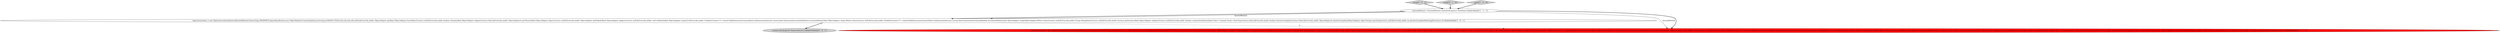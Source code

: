 digraph {
0 [style = filled, label = "objectAssociation = new ObjectAssociationAbstract(facetedMethod,FeatureType.PROPERTY,objectSpecification,new ObjectMemberContext(DeploymentCategory.PRODUCTION,null,null,null,null,null)){@Override public ObjectAdapter get(final ObjectAdapter fromObject){return null}@Override public boolean isEmpty(final ObjectAdapter adapter){return false}@Override public ObjectAdapter(( getChoices(final ObjectAdapter object){return null}@Override public ObjectAdapter getDefault(final ObjectAdapter adapter){return null}@Override public void toDefault(final ObjectAdapter target){}@Override public UsabilityContext<?> createUsableInteractionContext(final AuthenticationSession session,final InteractionInvocationMethod invocationMethod,final ObjectAdapter target,Where where){return null}@Override public VisibilityContext<?> createVisibleInteractionContext(final AuthenticationSession session,final InteractionInvocationMethod invocationMethod,final ObjectAdapter targetObjectAdapter,Where where){return null}@Override public String debugData(){return null}@Override public Instance getInstance(final ObjectAdapter adapter){return null}@Override public boolean containsDoOpFacet(final Class<? extends Facet> facetType){return false}@Override public boolean hasAutoComplete(){return false}@Override public ObjectAdapter(( getAutoComplete(ObjectAdapter object,String searchArg){return null}@Override public int getAutoCompleteMinLength(){return 0}}@@@4@@@['1', '0', '1']", fillcolor = white, shape = ellipse image = "AAA0AAABBB1BBB"];
3 [style = filled, label = "objectAssociation = new ObjectAssociationAbstract(facetedMethod,FeatureType.PROPERTY,objectSpecification,new ObjectMemberContext(DeploymentCategory.PRODUCTION,null,null,null,null,null,null)){@Override public ObjectAdapter get(final ObjectAdapter fromObject){return null}@Override public boolean isEmpty(final ObjectAdapter adapter){return false}@Override public ObjectAdapter(( getChoices(final ObjectAdapter object){return null}@Override public ObjectAdapter getDefault(final ObjectAdapter adapter){return null}@Override public void toDefault(final ObjectAdapter target){}@Override public UsabilityContext<?> createUsableInteractionContext(final AuthenticationSession session,final InteractionInvocationMethod invocationMethod,final ObjectAdapter target,Where where){return null}@Override public VisibilityContext<?> createVisibleInteractionContext(final AuthenticationSession session,final InteractionInvocationMethod invocationMethod,final ObjectAdapter targetObjectAdapter,Where where){return null}@Override public String debugData(){return null}@Override public Instance getInstance(final ObjectAdapter adapter){return null}@Override public boolean containsDoOpFacet(final Class<? extends Facet> facetType){return false}@Override public boolean hasAutoComplete(){return false}@Override public ObjectAdapter(( getAutoComplete(ObjectAdapter object,String searchArg){return null}@Override public int getAutoCompleteMinLength(){return 0}}@@@4@@@['0', '1', '0']", fillcolor = red, shape = ellipse image = "AAA1AAABBB2BBB"];
6 [style = filled, label = "setup['0', '0', '1']", fillcolor = lightgray, shape = diamond image = "AAA0AAABBB3BBB"];
4 [style = filled, label = "setup['0', '1', '0']", fillcolor = lightgray, shape = diamond image = "AAA0AAABBB2BBB"];
5 [style = filled, label = "context.checking(new Expectations(){})@@@45@@@['0', '0', '1']", fillcolor = lightgray, shape = ellipse image = "AAA0AAABBB3BBB"];
2 [style = filled, label = "facetedMethod = FacetedMethod.createForProperty(,\"firstName\")@@@3@@@['1', '1', '1']", fillcolor = white, shape = ellipse image = "AAA0AAABBB1BBB"];
1 [style = filled, label = "setup['1', '0', '0']", fillcolor = lightgray, shape = diamond image = "AAA0AAABBB1BBB"];
1->2 [style = bold, label=""];
2->0 [style = bold, label=""];
0->3 [style = dashed, label="0"];
4->2 [style = bold, label=""];
2->0 [style = solid, label="facetedMethod"];
2->3 [style = solid, label="facetedMethod"];
2->3 [style = bold, label=""];
0->5 [style = bold, label=""];
6->2 [style = bold, label=""];
}
